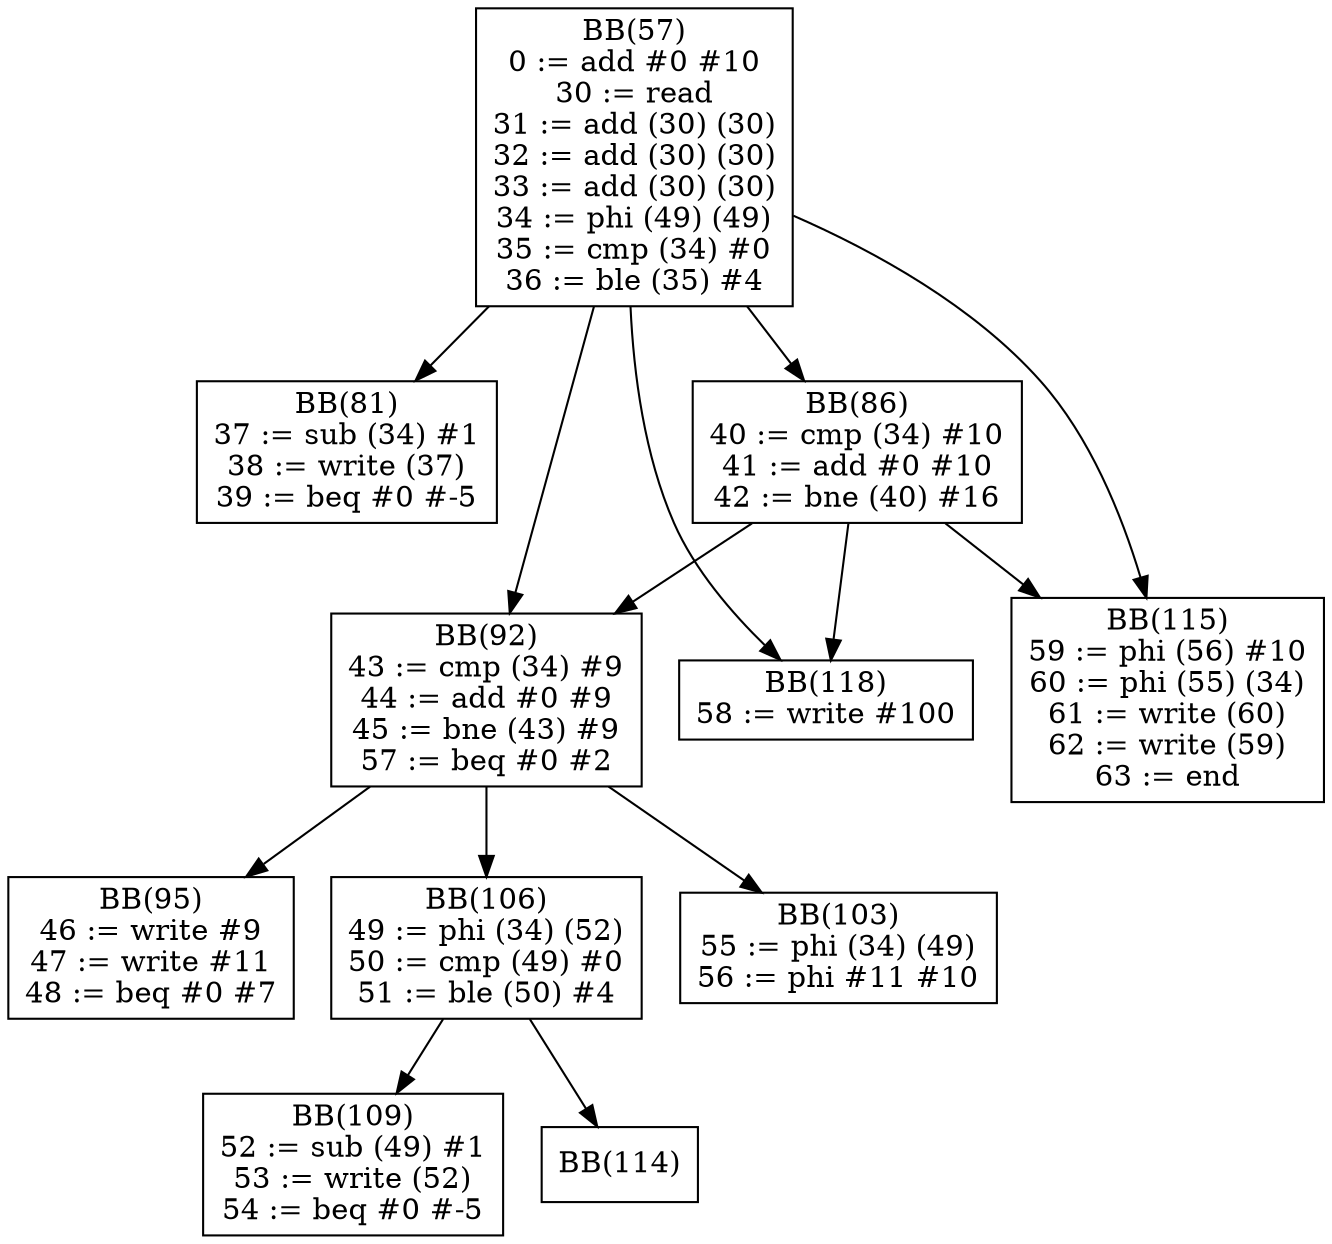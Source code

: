 digraph G {
bb57[shape = box, label = "BB(57)\n" + "0 := add #0 #10\n" + "30 := read\n" + "31 := add (30) (30)\n" + "32 := add (30) (30)\n" + "33 := add (30) (30)\n" + "34 := phi (49) (49)\n" + "35 := cmp (34) #0\n" + "36 := ble (35) #4\n"];
bb81[shape = box, label = "BB(81)\n" + "37 := sub (34) #1\n" + "38 := write (37)\n" + "39 := beq #0 #-5\n"];
bb86[shape = box, label = "BB(86)\n" + "40 := cmp (34) #10\n" + "41 := add #0 #10\n" + "42 := bne (40) #16\n"];
bb92[shape = box, label = "BB(92)\n" + "43 := cmp (34) #9\n" + "44 := add #0 #9\n" + "45 := bne (43) #9\n" + "57 := beq #0 #2\n"];
bb118[shape = box, label = "BB(118)\n" + "58 := write #100\n"];
bb115[shape = box, label = "BB(115)\n" + "59 := phi (56) #10\n" + "60 := phi (55) (34)\n" + "61 := write (60)\n" + "62 := write (59)\n" + "63 := end\n"];
bb95[shape = box, label = "BB(95)\n" + "46 := write #9\n" + "47 := write #11\n" + "48 := beq #0 #7\n"];
bb106[shape = box, label = "BB(106)\n" + "49 := phi (34) (52)\n" + "50 := cmp (49) #0\n" + "51 := ble (50) #4\n"];
bb103[shape = box, label = "BB(103)\n" + "55 := phi (34) (49)\n" + "56 := phi #11 #10\n"];
bb109[shape = box, label = "BB(109)\n" + "52 := sub (49) #1\n" + "53 := write (52)\n" + "54 := beq #0 #-5\n"];
bb114[shape = box, label = "BB(114)\n"];
bb57 -> bb81;
bb57 -> bb86;
bb57 -> bb92;
bb57 -> bb118;
bb57 -> bb115;
bb86 -> bb92;
bb86 -> bb118;
bb86 -> bb115;
bb92 -> bb95;
bb92 -> bb106;
bb92 -> bb103;
bb106 -> bb109;
bb106 -> bb114;
}
